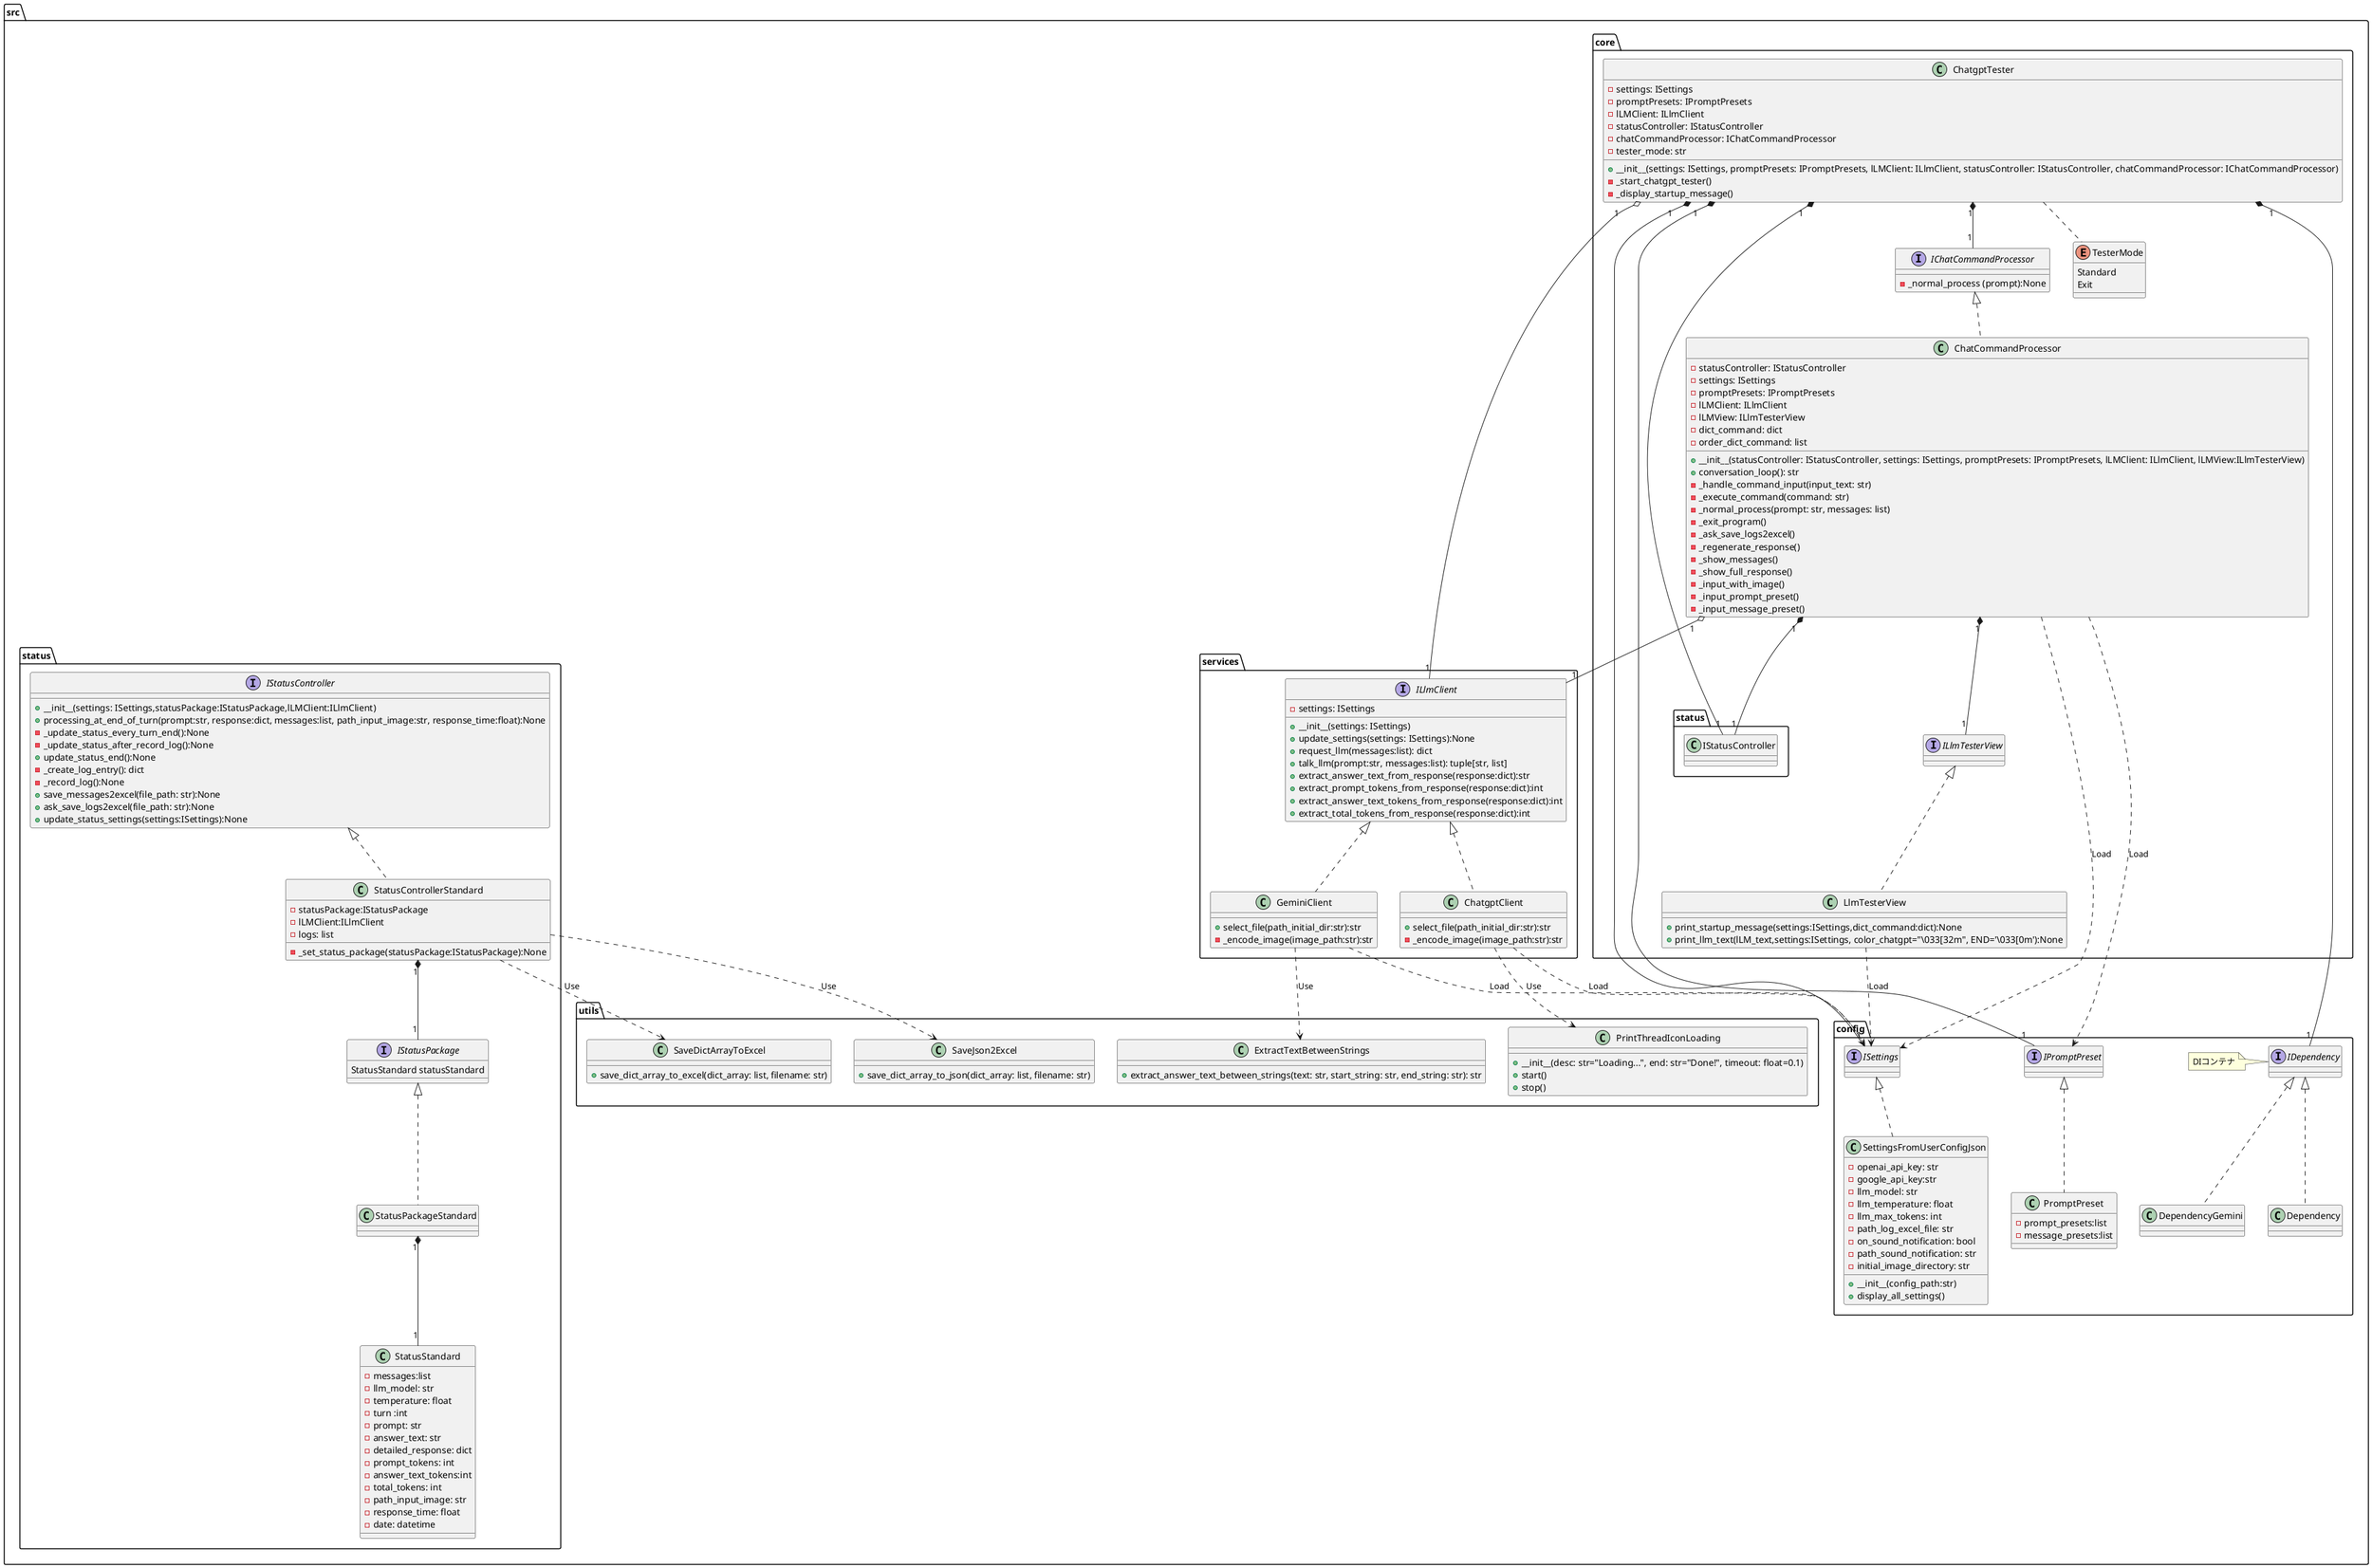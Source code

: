 @startuml hks_chatgpt_tester
package src{
    package core{
        class ChatgptTester {
            - settings: ISettings
            - promptPresets: IPromptPresets
            - lLMClient: ILlmClient
            - statusController: IStatusController
            - chatCommandProcessor: IChatCommandProcessor
            - tester_mode: str
            + __init__(settings: ISettings, promptPresets: IPromptPresets, lLMClient: ILlmClient, statusController: IStatusController, chatCommandProcessor: IChatCommandProcessor)
            - _start_chatgpt_tester()
            - _display_startup_message()
        }
        enum TesterMode {
        Standard
        Exit
        }
        interface IChatCommandProcessor{
            - _normal_process (prompt):None
        }
        class ChatCommandProcessor implements IChatCommandProcessor{
            - statusController: IStatusController
            - settings: ISettings
            - promptPresets: IPromptPresets
            - lLMClient: ILlmClient
            - lLMView: ILlmTesterView
            - dict_command: dict
            - order_dict_command: list
            + __init__(statusController: IStatusController, settings: ISettings, promptPresets: IPromptPresets, lLMClient: ILlmClient, lLMView:ILlmTesterView)
            + conversation_loop(): str
            - _handle_command_input(input_text: str)
            - _execute_command(command: str)
            - _normal_process(prompt: str, messages: list)
            - _exit_program()
            - _ask_save_logs2excel()
            - _regenerate_response()
            - _show_messages()
            - _show_full_response()
            - _input_with_image()
            - _input_prompt_preset()
            - _input_message_preset()
        }

        interface ILlmTesterView
        class LlmTesterView implements ILlmTesterView{
            + print_startup_message(settings:ISettings,dict_command:dict):None
            + print_llm_text(lLM_text,settings:ISettings, color_chatgpt="\033[32m", END='\033[0m'):None
        }

        ChatgptTester "1" *-- "1" IChatCommandProcessor
        ChatgptTester "1" *-- "1" src.config.ISettings
        ChatgptTester "1" *-- "1" src.config.IPromptPreset
        ChatgptTester "1" *-- "1" src.config.IDependency
        ChatgptTester "1" o--"1" src.services.ILlmClient
        ChatgptTester "1" *-- "1" status.IStatusController
        ChatgptTester .. TesterMode
        ChatCommandProcessor "1" *-- "1" status.IStatusController
        ChatCommandProcessor ..> src.config.ISettings :Load
        ChatCommandProcessor ..> src.config.IPromptPreset:Load
        ChatCommandProcessor "1" o--"1" src.services.ILlmClient
        ChatCommandProcessor "1" *-- "1" src.core.ILlmTesterView
        LlmTesterView ..> src.config.ISettings :Load
    }

        package status{
            interface IStatusPackage{
                StatusStandard statusStandard
            }
            class StatusPackageStandard implements IStatusPackage
            class StatusStandard{
                - messages:list
                - llm_model: str
                - temperature: float
                - turn :int
                - prompt: str
                - answer_text: str
                - detailed_response: dict
                - prompt_tokens: int
                - answer_text_tokens:int
                - total_tokens: int
                - path_input_image: str
                - response_time: float
                - date: datetime
            }


            interface IStatusController{
            + __init__(settings: ISettings,statusPackage:IStatusPackage,lLMClient:ILlmClient)
            + processing_at_end_of_turn(prompt:str, response:dict, messages:list, path_input_image:str, response_time:float):None
            - _update_status_every_turn_end():None
            - _update_status_after_record_log():None
            + update_status_end():None
            - _create_log_entry(): dict
            - _record_log():None
            + save_messages2excel(file_path: str):None
            + ask_save_logs2excel(file_path: str):None
            + update_status_settings(settings:ISettings):None
            }
            class StatusControllerStandard implements IStatusController{
                - statusPackage:IStatusPackage
                - lLMClient:ILlmClient
                - logs: list
                - _set_status_package(statusPackage:IStatusPackage):None
            }
            StatusControllerStandard "1" *-- "1" IStatusPackage
            StatusControllerStandard ..> src.utils.SaveDictArrayToExcel :Use
            StatusControllerStandard ..>  src.utils.SaveJson2Excel:Use
            StatusPackageStandard "1" *-- "1" StatusStandard
    }

    package src.config{
        interface IDependency
        note left
        DIコンテナ
        end note
        class Dependency implements IDependency
        class DependencyGemini implements IDependency
        interface ISettings{
        }
        class SettingsFromUserConfigJson implements ISettings{
            - openai_api_key: str
            - google_api_key:str
            - llm_model: str
            - llm_temperature: float
            - llm_max_tokens: int
            - path_log_excel_file: str
            - on_sound_notification: bool
            - path_sound_notification: str
            - initial_image_directory: str
            + __init__(config_path:str)
            + display_all_settings()
        }
        interface IPromptPreset{}
        class PromptPreset implements IPromptPreset{
            - prompt_presets:list
            - message_presets:list
        }
    }

    package src.services{
        interface ILlmClient{
            - settings: ISettings
            + __init__(settings: ISettings)
            + update_settings(settings: ISettings):None
            + request_llm(messages:list): dict
            + talk_llm(prompt:str, messages:list): tuple[str, list]
            + extract_answer_text_from_response(response:dict):str
            + extract_prompt_tokens_from_response(response:dict):int
            + extract_answer_text_tokens_from_response(response:dict):int
            + extract_total_tokens_from_response(response:dict):int
        }
        class ChatgptClient implements ILlmClient{
            + select_file(path_initial_dir:str):str
            - _encode_image(image_path:str):str
        }
        class GeminiClient implements ILlmClient{
            + select_file(path_initial_dir:str):str
            - _encode_image(image_path:str):str
        }

        ChatgptClient ..> src.config.ISettings:Load
        ChatgptClient ..> src.utils.PrintThreadIconLoading:Use
        GeminiClient ..> src.config.ISettings:Load
        GeminiClient ..> src.utils.ExtractTextBetweenStrings:Use
    }

    package src.utils{
        class ExtractTextBetweenStrings{
            + extract_answer_text_between_strings(text: str, start_string: str, end_string: str): str
        }
        class PrintThreadIconLoading{
            + __init__(desc: str="Loading...", end: str="Done!", timeout: float=0.1)
            + start()
            + stop()
        }
        class SaveDictArrayToExcel{
            + save_dict_array_to_excel(dict_array: list, filename: str)
        }
        class SaveJson2Excel{
            + save_dict_array_to_json(dict_array: list, filename: str)
        }
    }
}
@enduml
